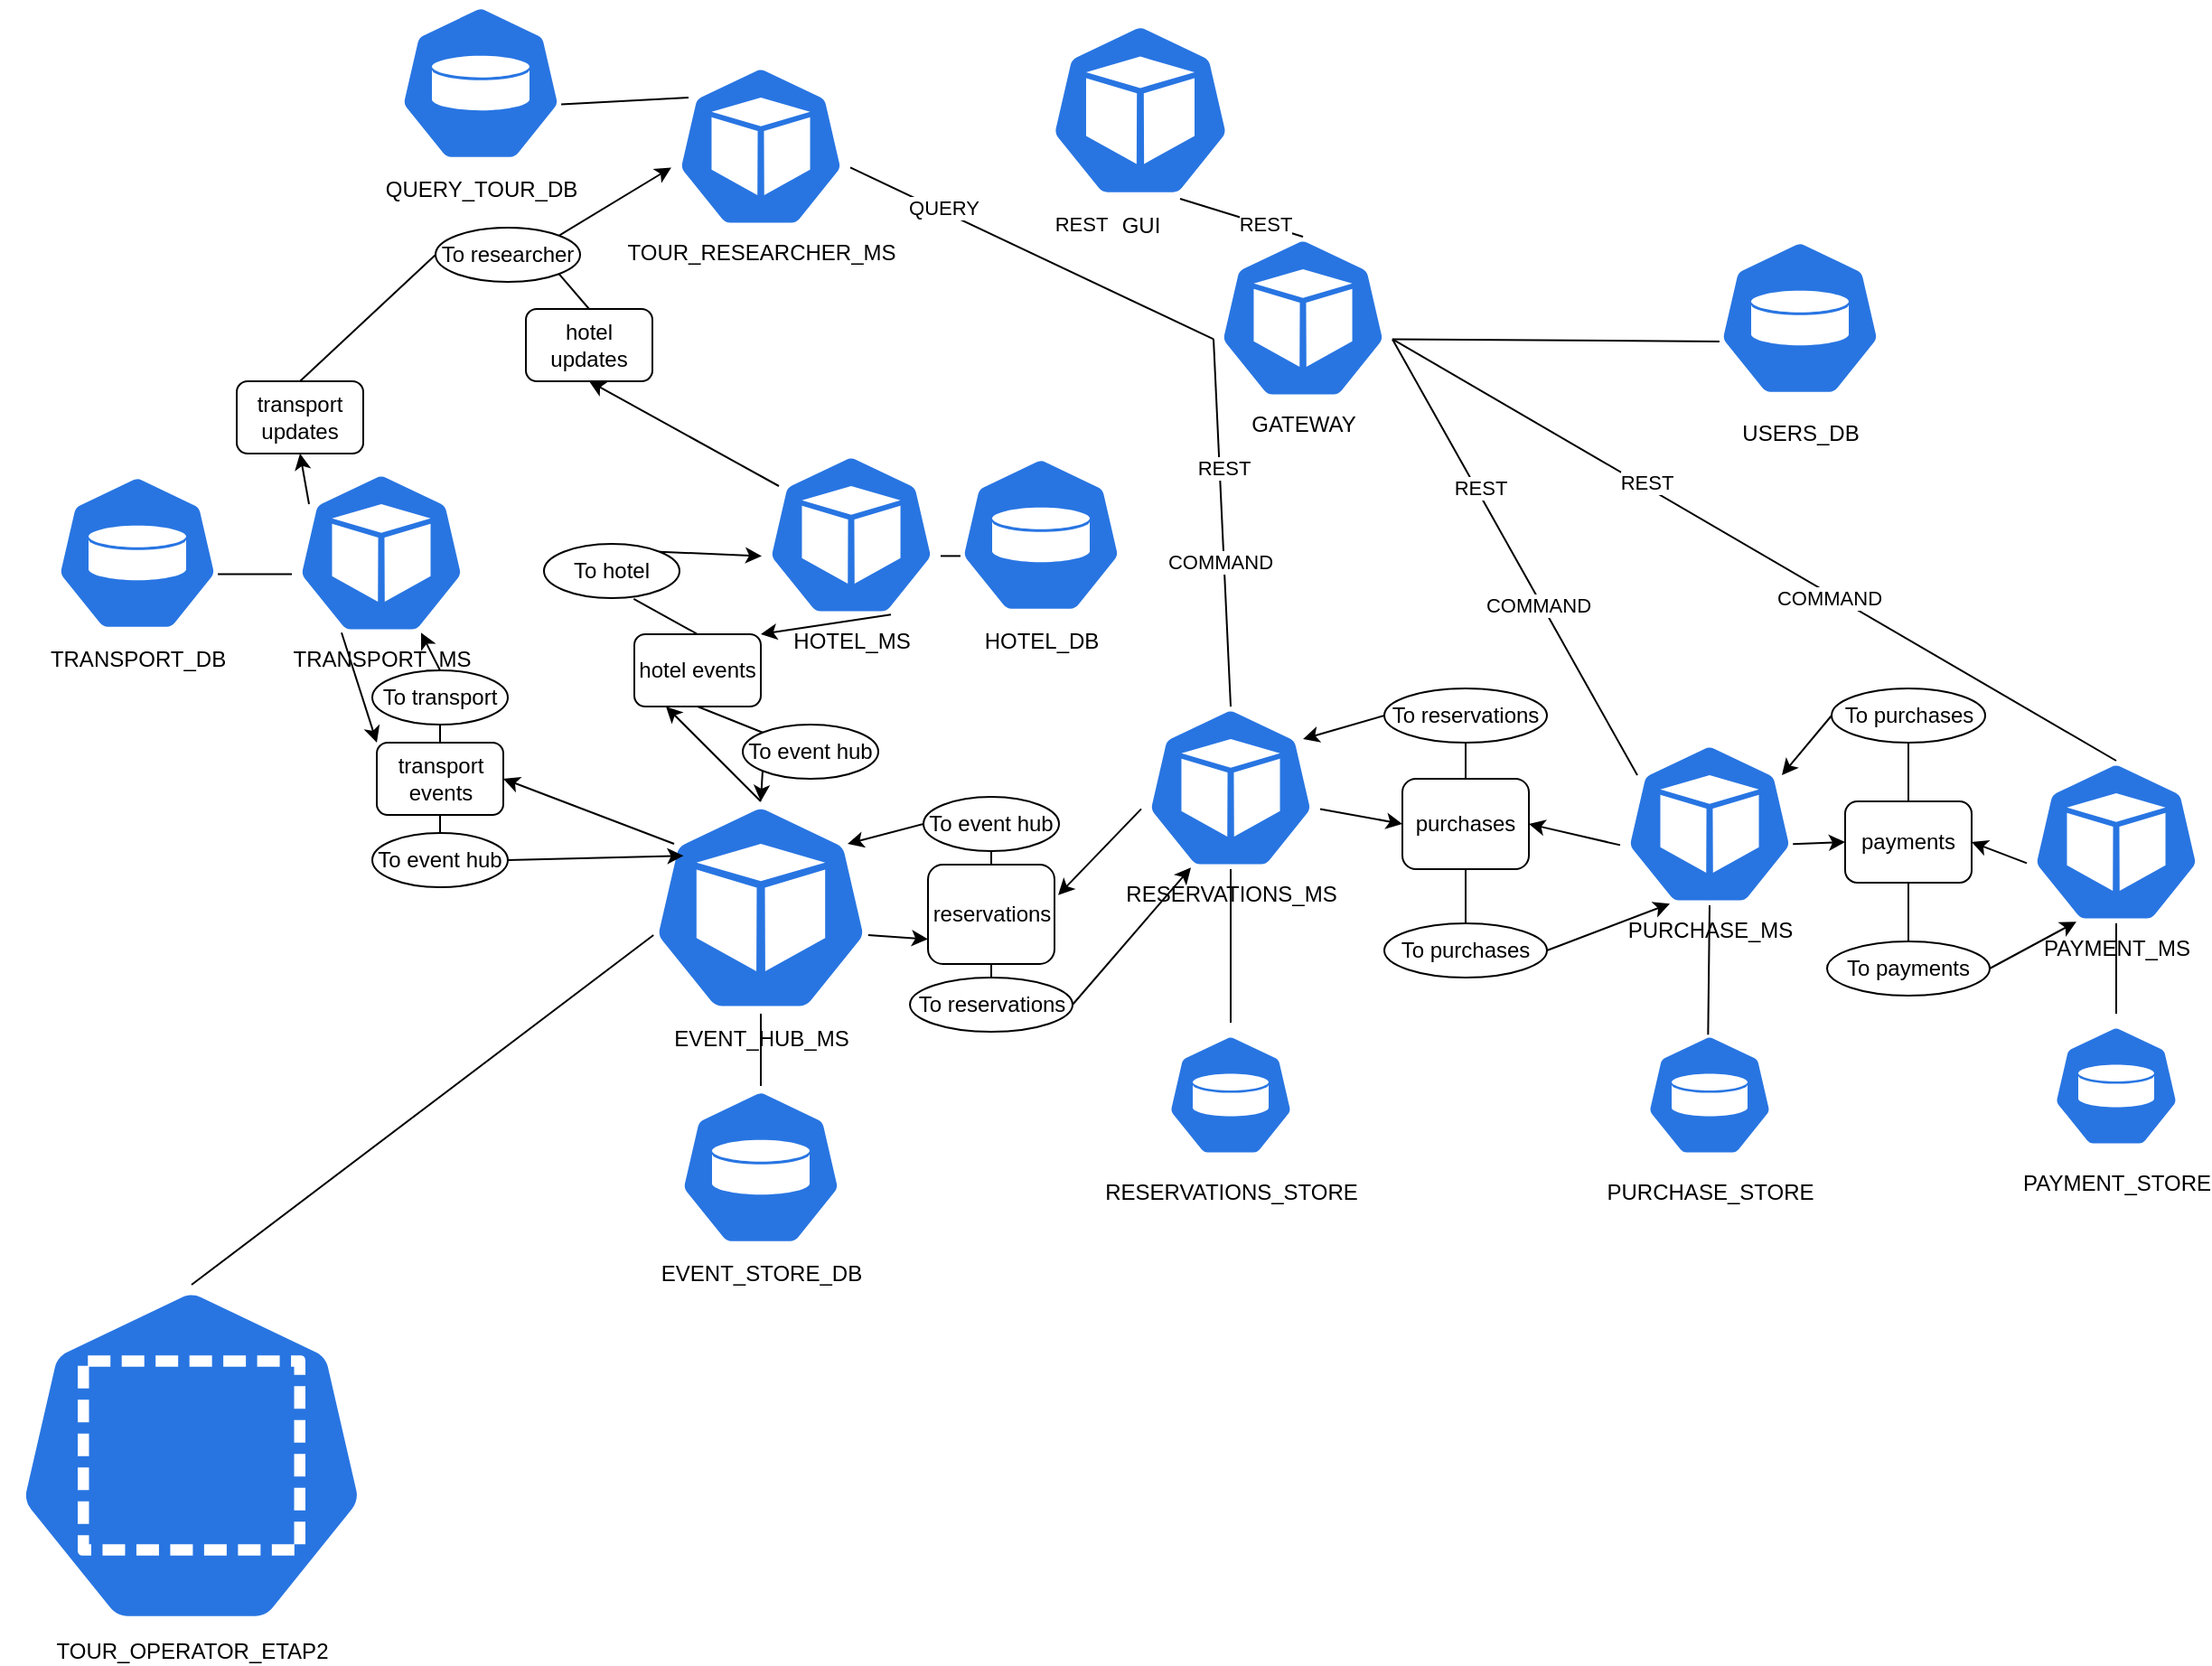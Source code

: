 <mxfile version="21.2.0" type="github">
  <diagram name="Strona-1" id="pwhX5YmpFsH434d6XmRk">
    <mxGraphModel dx="1980" dy="638" grid="1" gridSize="10" guides="1" tooltips="1" connect="1" arrows="1" fold="1" page="1" pageScale="1" pageWidth="827" pageHeight="1169" math="0" shadow="0">
      <root>
        <mxCell id="0" />
        <mxCell id="1" parent="0" />
        <mxCell id="PPfD1d-eacRNkn9ozQ0L-1" value="USERS_DB" style="sketch=0;html=1;dashed=0;whitespace=wrap;fillColor=#2875E2;strokeColor=#ffffff;points=[[0.005,0.63,0],[0.1,0.2,0],[0.9,0.2,0],[0.5,0,0],[0.995,0.63,0],[0.72,0.99,0],[0.5,1,0],[0.28,0.99,0]];verticalLabelPosition=bottom;align=center;verticalAlign=top;shape=mxgraph.kubernetes.icon;prIcon=pv" parent="1" vertex="1">
          <mxGeometry x="470" y="235" width="90" height="100" as="geometry" />
        </mxCell>
        <mxCell id="PPfD1d-eacRNkn9ozQ0L-2" value="GATEWAY" style="sketch=0;html=1;dashed=0;whitespace=wrap;fillColor=#2875E2;strokeColor=#ffffff;points=[[0.005,0.63,0],[0.1,0.2,0],[0.9,0.2,0],[0.5,0,0],[0.995,0.63,0],[0.72,0.99,0],[0.5,1,0],[0.28,0.99,0]];verticalLabelPosition=bottom;align=center;verticalAlign=top;shape=mxgraph.kubernetes.icon;prIcon=pod" parent="1" vertex="1">
          <mxGeometry x="190" y="240" width="100" height="90" as="geometry" />
        </mxCell>
        <mxCell id="PPfD1d-eacRNkn9ozQ0L-3" value="" style="endArrow=none;html=1;rounded=0;exitX=0.5;exitY=0;exitDx=0;exitDy=0;exitPerimeter=0;entryX=0.72;entryY=0.99;entryDx=0;entryDy=0;entryPerimeter=0;" parent="1" source="PPfD1d-eacRNkn9ozQ0L-2" target="PPfD1d-eacRNkn9ozQ0L-14" edge="1">
          <mxGeometry width="50" height="50" relative="1" as="geometry">
            <mxPoint x="460" y="720" as="sourcePoint" />
            <mxPoint x="359.5" y="453" as="targetPoint" />
          </mxGeometry>
        </mxCell>
        <mxCell id="PPfD1d-eacRNkn9ozQ0L-4" value="REST" style="edgeLabel;html=1;align=center;verticalAlign=middle;resizable=0;points=[];" parent="PPfD1d-eacRNkn9ozQ0L-3" vertex="1" connectable="0">
          <mxGeometry x="-0.352" y="-1" relative="1" as="geometry">
            <mxPoint as="offset" />
          </mxGeometry>
        </mxCell>
        <mxCell id="PPfD1d-eacRNkn9ozQ0L-5" value="" style="endArrow=none;html=1;rounded=0;exitX=0.005;exitY=0.63;exitDx=0;exitDy=0;exitPerimeter=0;entryX=0.995;entryY=0.63;entryDx=0;entryDy=0;entryPerimeter=0;" parent="1" source="PPfD1d-eacRNkn9ozQ0L-1" target="PPfD1d-eacRNkn9ozQ0L-2" edge="1">
          <mxGeometry width="50" height="50" relative="1" as="geometry">
            <mxPoint x="370" y="679.13" as="sourcePoint" />
            <mxPoint x="420" y="619.13" as="targetPoint" />
          </mxGeometry>
        </mxCell>
        <mxCell id="PPfD1d-eacRNkn9ozQ0L-6" value="RESERVATIONS_MS" style="sketch=0;html=1;dashed=0;whitespace=wrap;fillColor=#2875E2;strokeColor=#ffffff;points=[[0.005,0.63,0],[0.1,0.2,0],[0.9,0.2,0],[0.5,0,0],[0.995,0.63,0],[0.72,0.99,0],[0.5,1,0],[0.28,0.99,0]];verticalLabelPosition=bottom;align=center;verticalAlign=top;shape=mxgraph.kubernetes.icon;prIcon=pod" parent="1" vertex="1">
          <mxGeometry x="150" y="500" width="100" height="90" as="geometry" />
        </mxCell>
        <mxCell id="PPfD1d-eacRNkn9ozQ0L-7" value="" style="endArrow=none;html=1;rounded=0;exitX=0.995;exitY=0.63;exitDx=0;exitDy=0;exitPerimeter=0;entryX=0.005;entryY=0.63;entryDx=0;entryDy=0;entryPerimeter=0;" parent="1" source="PPfD1d-eacRNkn9ozQ0L-13" target="PPfD1d-eacRNkn9ozQ0L-2" edge="1">
          <mxGeometry width="50" height="50" relative="1" as="geometry">
            <mxPoint x="415" y="685" as="sourcePoint" />
            <mxPoint x="226" y="428" as="targetPoint" />
            <Array as="points" />
          </mxGeometry>
        </mxCell>
        <mxCell id="PPfD1d-eacRNkn9ozQ0L-8" value="REST" style="edgeLabel;html=1;align=center;verticalAlign=middle;resizable=0;points=[];" parent="PPfD1d-eacRNkn9ozQ0L-7" vertex="1" connectable="0">
          <mxGeometry x="-0.099" y="1" relative="1" as="geometry">
            <mxPoint x="36" y="-11" as="offset" />
          </mxGeometry>
        </mxCell>
        <mxCell id="PPfD1d-eacRNkn9ozQ0L-9" value="QUERY" style="edgeLabel;html=1;align=center;verticalAlign=middle;resizable=0;points=[];" parent="PPfD1d-eacRNkn9ozQ0L-7" vertex="1" connectable="0">
          <mxGeometry x="-0.497" y="2" relative="1" as="geometry">
            <mxPoint as="offset" />
          </mxGeometry>
        </mxCell>
        <mxCell id="PPfD1d-eacRNkn9ozQ0L-10" value="" style="endArrow=none;html=1;rounded=0;exitX=0.5;exitY=0;exitDx=0;exitDy=0;exitPerimeter=0;entryX=0.005;entryY=0.63;entryDx=0;entryDy=0;entryPerimeter=0;" parent="1" source="PPfD1d-eacRNkn9ozQ0L-6" target="PPfD1d-eacRNkn9ozQ0L-2" edge="1">
          <mxGeometry width="50" height="50" relative="1" as="geometry">
            <mxPoint x="-65" y="805" as="sourcePoint" />
            <mxPoint x="150" y="330" as="targetPoint" />
          </mxGeometry>
        </mxCell>
        <mxCell id="PPfD1d-eacRNkn9ozQ0L-11" value="REST" style="edgeLabel;html=1;align=center;verticalAlign=middle;resizable=0;points=[];" parent="PPfD1d-eacRNkn9ozQ0L-10" vertex="1" connectable="0">
          <mxGeometry x="0.303" y="-3" relative="1" as="geometry">
            <mxPoint x="-1" as="offset" />
          </mxGeometry>
        </mxCell>
        <mxCell id="PPfD1d-eacRNkn9ozQ0L-12" value="COMMAND" style="edgeLabel;html=1;align=center;verticalAlign=middle;resizable=0;points=[];" parent="PPfD1d-eacRNkn9ozQ0L-10" vertex="1" connectable="0">
          <mxGeometry x="-0.21" y="2" relative="1" as="geometry">
            <mxPoint as="offset" />
          </mxGeometry>
        </mxCell>
        <mxCell id="PPfD1d-eacRNkn9ozQ0L-13" value="TOUR_RESEARCHER_MS" style="sketch=0;html=1;dashed=0;whitespace=wrap;fillColor=#2875E2;strokeColor=#ffffff;points=[[0.005,0.63,0],[0.1,0.2,0],[0.9,0.2,0],[0.5,0,0],[0.995,0.63,0],[0.72,0.99,0],[0.5,1,0],[0.28,0.99,0]];verticalLabelPosition=bottom;align=center;verticalAlign=top;shape=mxgraph.kubernetes.icon;prIcon=pod" parent="1" vertex="1">
          <mxGeometry x="-110" y="145" width="100" height="90" as="geometry" />
        </mxCell>
        <mxCell id="PPfD1d-eacRNkn9ozQ0L-14" value="GUI" style="sketch=0;html=1;dashed=0;whitespace=wrap;fillColor=#2875E2;strokeColor=#ffffff;points=[[0.005,0.63,0],[0.1,0.2,0],[0.9,0.2,0],[0.5,0,0],[0.995,0.63,0],[0.72,0.99,0],[0.5,1,0],[0.28,0.99,0]];verticalLabelPosition=bottom;align=center;verticalAlign=top;shape=mxgraph.kubernetes.icon;prIcon=pod" parent="1" vertex="1">
          <mxGeometry x="100" y="120" width="100" height="100" as="geometry" />
        </mxCell>
        <mxCell id="PPfD1d-eacRNkn9ozQ0L-15" value="QUERY_TOUR_DB" style="sketch=0;html=1;dashed=0;whitespace=wrap;fillColor=#2875E2;strokeColor=#ffffff;points=[[0.005,0.63,0],[0.1,0.2,0],[0.9,0.2,0],[0.5,0,0],[0.995,0.63,0],[0.72,0.99,0],[0.5,1,0],[0.28,0.99,0]];verticalLabelPosition=bottom;align=center;verticalAlign=top;shape=mxgraph.kubernetes.icon;prIcon=pv" parent="1" vertex="1">
          <mxGeometry x="-260" y="110" width="90" height="90" as="geometry" />
        </mxCell>
        <mxCell id="PPfD1d-eacRNkn9ozQ0L-16" value="" style="endArrow=none;html=1;rounded=0;exitX=0.995;exitY=0.63;exitDx=0;exitDy=0;exitPerimeter=0;entryX=0.1;entryY=0.2;entryDx=0;entryDy=0;entryPerimeter=0;" parent="1" source="PPfD1d-eacRNkn9ozQ0L-15" target="PPfD1d-eacRNkn9ozQ0L-13" edge="1">
          <mxGeometry width="50" height="50" relative="1" as="geometry">
            <mxPoint x="-35" y="450" as="sourcePoint" />
            <mxPoint x="15" y="400" as="targetPoint" />
          </mxGeometry>
        </mxCell>
        <mxCell id="PPfD1d-eacRNkn9ozQ0L-17" value="EVENT_STORE_DB" style="sketch=0;html=1;dashed=0;whitespace=wrap;fillColor=#2875E2;strokeColor=#ffffff;points=[[0.005,0.63,0],[0.1,0.2,0],[0.9,0.2,0],[0.5,0,0],[0.995,0.63,0],[0.72,0.99,0],[0.5,1,0],[0.28,0.99,0]];verticalLabelPosition=bottom;align=center;verticalAlign=top;shape=mxgraph.kubernetes.icon;prIcon=pv" parent="1" vertex="1">
          <mxGeometry x="-105" y="710" width="90" height="90" as="geometry" />
        </mxCell>
        <mxCell id="PPfD1d-eacRNkn9ozQ0L-18" value="PURCHASE_MS" style="sketch=0;html=1;dashed=0;whitespace=wrap;fillColor=#2875E2;strokeColor=#ffffff;points=[[0.005,0.63,0],[0.1,0.2,0],[0.9,0.2,0],[0.5,0,0],[0.995,0.63,0],[0.72,0.99,0],[0.5,1,0],[0.28,0.99,0]];verticalLabelPosition=bottom;align=center;verticalAlign=top;shape=mxgraph.kubernetes.icon;prIcon=pod" parent="1" vertex="1">
          <mxGeometry x="415" y="520" width="100" height="90" as="geometry" />
        </mxCell>
        <mxCell id="PPfD1d-eacRNkn9ozQ0L-19" value="PAYMENT_MS" style="sketch=0;html=1;dashed=0;whitespace=wrap;fillColor=#2875E2;strokeColor=#ffffff;points=[[0.005,0.63,0],[0.1,0.2,0],[0.9,0.2,0],[0.5,0,0],[0.995,0.63,0],[0.72,0.99,0],[0.5,1,0],[0.28,0.99,0]];verticalLabelPosition=bottom;align=center;verticalAlign=top;shape=mxgraph.kubernetes.icon;prIcon=pod" parent="1" vertex="1">
          <mxGeometry x="640" y="530" width="100" height="90" as="geometry" />
        </mxCell>
        <mxCell id="PPfD1d-eacRNkn9ozQ0L-20" value="" style="endArrow=none;html=1;rounded=0;entryX=0.995;entryY=0.63;entryDx=0;entryDy=0;entryPerimeter=0;exitX=0.1;exitY=0.2;exitDx=0;exitDy=0;exitPerimeter=0;" parent="1" source="PPfD1d-eacRNkn9ozQ0L-18" target="PPfD1d-eacRNkn9ozQ0L-2" edge="1">
          <mxGeometry width="50" height="50" relative="1" as="geometry">
            <mxPoint x="126" y="470" as="sourcePoint" />
            <mxPoint x="124" y="329" as="targetPoint" />
          </mxGeometry>
        </mxCell>
        <mxCell id="PPfD1d-eacRNkn9ozQ0L-21" value="REST" style="edgeLabel;html=1;align=center;verticalAlign=middle;resizable=0;points=[];" parent="PPfD1d-eacRNkn9ozQ0L-20" vertex="1" connectable="0">
          <mxGeometry x="0.303" y="-3" relative="1" as="geometry">
            <mxPoint x="-1" as="offset" />
          </mxGeometry>
        </mxCell>
        <mxCell id="PPfD1d-eacRNkn9ozQ0L-22" value="COMMAND" style="edgeLabel;html=1;align=center;verticalAlign=middle;resizable=0;points=[];" parent="PPfD1d-eacRNkn9ozQ0L-20" vertex="1" connectable="0">
          <mxGeometry x="-0.21" y="2" relative="1" as="geometry">
            <mxPoint as="offset" />
          </mxGeometry>
        </mxCell>
        <mxCell id="PPfD1d-eacRNkn9ozQ0L-23" value="" style="endArrow=none;html=1;rounded=0;exitX=0.5;exitY=0;exitDx=0;exitDy=0;exitPerimeter=0;entryX=0.995;entryY=0.63;entryDx=0;entryDy=0;entryPerimeter=0;" parent="1" source="PPfD1d-eacRNkn9ozQ0L-19" target="PPfD1d-eacRNkn9ozQ0L-2" edge="1">
          <mxGeometry width="50" height="50" relative="1" as="geometry">
            <mxPoint x="258" y="470" as="sourcePoint" />
            <mxPoint x="330" y="310" as="targetPoint" />
          </mxGeometry>
        </mxCell>
        <mxCell id="PPfD1d-eacRNkn9ozQ0L-24" value="REST" style="edgeLabel;html=1;align=center;verticalAlign=middle;resizable=0;points=[];" parent="PPfD1d-eacRNkn9ozQ0L-23" vertex="1" connectable="0">
          <mxGeometry x="0.303" y="-3" relative="1" as="geometry">
            <mxPoint x="-1" as="offset" />
          </mxGeometry>
        </mxCell>
        <mxCell id="PPfD1d-eacRNkn9ozQ0L-25" value="COMMAND" style="edgeLabel;html=1;align=center;verticalAlign=middle;resizable=0;points=[];" parent="PPfD1d-eacRNkn9ozQ0L-23" vertex="1" connectable="0">
          <mxGeometry x="-0.21" y="2" relative="1" as="geometry">
            <mxPoint as="offset" />
          </mxGeometry>
        </mxCell>
        <mxCell id="PPfD1d-eacRNkn9ozQ0L-26" value="EVENT_HUB_MS" style="sketch=0;html=1;dashed=0;whitespace=wrap;fillColor=#2875E2;strokeColor=#ffffff;points=[[0.005,0.63,0],[0.1,0.2,0],[0.9,0.2,0],[0.5,0,0],[0.995,0.63,0],[0.72,0.99,0],[0.5,1,0],[0.28,0.99,0]];verticalLabelPosition=bottom;align=center;verticalAlign=top;shape=mxgraph.kubernetes.icon;prIcon=pod" parent="1" vertex="1">
          <mxGeometry x="-120" y="552.5" width="120" height="117.5" as="geometry" />
        </mxCell>
        <mxCell id="PPfD1d-eacRNkn9ozQ0L-27" value="PAYMENT_STORE" style="sketch=0;html=1;dashed=0;whitespace=wrap;fillColor=#2875E2;strokeColor=#ffffff;points=[[0.005,0.63,0],[0.1,0.2,0],[0.9,0.2,0],[0.5,0,0],[0.995,0.63,0],[0.72,0.99,0],[0.5,1,0],[0.28,0.99,0]];verticalLabelPosition=bottom;align=center;verticalAlign=top;shape=mxgraph.kubernetes.icon;prIcon=pv" parent="1" vertex="1">
          <mxGeometry x="655" y="670" width="70" height="80" as="geometry" />
        </mxCell>
        <mxCell id="PPfD1d-eacRNkn9ozQ0L-28" value="PURCHASE_STORE" style="sketch=0;html=1;dashed=0;whitespace=wrap;fillColor=#2875E2;strokeColor=#ffffff;points=[[0.005,0.63,0],[0.1,0.2,0],[0.9,0.2,0],[0.5,0,0],[0.995,0.63,0],[0.72,0.99,0],[0.5,1,0],[0.28,0.99,0]];verticalLabelPosition=bottom;align=center;verticalAlign=top;shape=mxgraph.kubernetes.icon;prIcon=pv" parent="1" vertex="1">
          <mxGeometry x="430" y="675" width="70" height="80" as="geometry" />
        </mxCell>
        <mxCell id="PPfD1d-eacRNkn9ozQ0L-29" value="RESERVATIONS_STORE" style="sketch=0;html=1;dashed=0;whitespace=wrap;fillColor=#2875E2;strokeColor=#ffffff;points=[[0.005,0.63,0],[0.1,0.2,0],[0.9,0.2,0],[0.5,0,0],[0.995,0.63,0],[0.72,0.99,0],[0.5,1,0],[0.28,0.99,0]];verticalLabelPosition=bottom;align=center;verticalAlign=top;shape=mxgraph.kubernetes.icon;prIcon=pv" parent="1" vertex="1">
          <mxGeometry x="165" y="675" width="70" height="80" as="geometry" />
        </mxCell>
        <mxCell id="PPfD1d-eacRNkn9ozQ0L-30" value="" style="endArrow=none;html=1;rounded=0;entryX=0.5;entryY=0;entryDx=0;entryDy=0;entryPerimeter=0;exitX=0.5;exitY=1;exitDx=0;exitDy=0;exitPerimeter=0;" parent="1" source="PPfD1d-eacRNkn9ozQ0L-26" target="PPfD1d-eacRNkn9ozQ0L-17" edge="1">
          <mxGeometry width="50" height="50" relative="1" as="geometry">
            <mxPoint x="-40" y="500" as="sourcePoint" />
            <mxPoint x="-240" y="530" as="targetPoint" />
          </mxGeometry>
        </mxCell>
        <mxCell id="PPfD1d-eacRNkn9ozQ0L-31" value="TOUR_OPERATOR_ETAP2" style="sketch=0;html=1;dashed=0;whitespace=wrap;fillColor=#2875E2;strokeColor=#ffffff;points=[[0.005,0.63,0],[0.1,0.2,0],[0.9,0.2,0],[0.5,0,0],[0.995,0.63,0],[0.72,0.99,0],[0.5,1,0],[0.28,0.99,0]];verticalLabelPosition=bottom;align=center;verticalAlign=top;shape=mxgraph.kubernetes.icon;prIcon=ns" parent="1" vertex="1">
          <mxGeometry x="-480" y="820" width="210" height="189" as="geometry" />
        </mxCell>
        <mxCell id="PPfD1d-eacRNkn9ozQ0L-32" value="" style="endArrow=none;html=1;rounded=0;entryX=0.005;entryY=0.63;entryDx=0;entryDy=0;entryPerimeter=0;exitX=0.5;exitY=0;exitDx=0;exitDy=0;exitPerimeter=0;" parent="1" source="PPfD1d-eacRNkn9ozQ0L-31" target="PPfD1d-eacRNkn9ozQ0L-26" edge="1">
          <mxGeometry width="50" height="50" relative="1" as="geometry">
            <mxPoint x="-343" y="640" as="sourcePoint" />
            <mxPoint x="-293" y="590" as="targetPoint" />
          </mxGeometry>
        </mxCell>
        <mxCell id="PPfD1d-eacRNkn9ozQ0L-33" value="" style="endArrow=none;html=1;rounded=0;exitX=0.5;exitY=0;exitDx=0;exitDy=0;exitPerimeter=0;entryX=0.5;entryY=1;entryDx=0;entryDy=0;entryPerimeter=0;" parent="1" source="PPfD1d-eacRNkn9ozQ0L-29" target="PPfD1d-eacRNkn9ozQ0L-6" edge="1">
          <mxGeometry width="50" height="50" relative="1" as="geometry">
            <mxPoint x="270" y="670" as="sourcePoint" />
            <mxPoint x="320" y="620" as="targetPoint" />
          </mxGeometry>
        </mxCell>
        <mxCell id="PPfD1d-eacRNkn9ozQ0L-34" value="" style="endArrow=none;html=1;rounded=0;exitX=0.488;exitY=0.083;exitDx=0;exitDy=0;exitPerimeter=0;entryX=0.5;entryY=1;entryDx=0;entryDy=0;entryPerimeter=0;" parent="1" source="PPfD1d-eacRNkn9ozQ0L-28" target="PPfD1d-eacRNkn9ozQ0L-18" edge="1">
          <mxGeometry width="50" height="50" relative="1" as="geometry">
            <mxPoint x="400" y="792.5" as="sourcePoint" />
            <mxPoint x="400" y="667.5" as="targetPoint" />
          </mxGeometry>
        </mxCell>
        <mxCell id="PPfD1d-eacRNkn9ozQ0L-35" value="" style="endArrow=none;html=1;rounded=0;exitX=0.5;exitY=0;exitDx=0;exitDy=0;exitPerimeter=0;entryX=0.5;entryY=1;entryDx=0;entryDy=0;entryPerimeter=0;" parent="1" source="PPfD1d-eacRNkn9ozQ0L-27" target="PPfD1d-eacRNkn9ozQ0L-19" edge="1">
          <mxGeometry width="50" height="50" relative="1" as="geometry">
            <mxPoint x="624" y="770" as="sourcePoint" />
            <mxPoint x="620" y="633" as="targetPoint" />
          </mxGeometry>
        </mxCell>
        <mxCell id="PPfD1d-eacRNkn9ozQ0L-36" value="reservations" style="rounded=1;whiteSpace=wrap;html=1;" parent="1" vertex="1">
          <mxGeometry x="32.5" y="587.5" width="70" height="55" as="geometry" />
        </mxCell>
        <mxCell id="PPfD1d-eacRNkn9ozQ0L-37" value="To event hub" style="ellipse;whiteSpace=wrap;html=1;" parent="1" vertex="1">
          <mxGeometry x="30" y="550" width="75" height="30" as="geometry" />
        </mxCell>
        <mxCell id="PPfD1d-eacRNkn9ozQ0L-38" value="To reservations" style="ellipse;whiteSpace=wrap;html=1;" parent="1" vertex="1">
          <mxGeometry x="22.5" y="650" width="90" height="30" as="geometry" />
        </mxCell>
        <mxCell id="PPfD1d-eacRNkn9ozQ0L-39" value="" style="endArrow=classic;html=1;rounded=0;exitX=0.005;exitY=0.63;exitDx=0;exitDy=0;exitPerimeter=0;entryX=1.029;entryY=0.307;entryDx=0;entryDy=0;entryPerimeter=0;" parent="1" source="PPfD1d-eacRNkn9ozQ0L-6" target="PPfD1d-eacRNkn9ozQ0L-36" edge="1">
          <mxGeometry width="50" height="50" relative="1" as="geometry">
            <mxPoint x="70" y="715" as="sourcePoint" />
            <mxPoint x="120" y="665" as="targetPoint" />
          </mxGeometry>
        </mxCell>
        <mxCell id="PPfD1d-eacRNkn9ozQ0L-40" value="" style="endArrow=classic;html=1;rounded=0;exitX=1;exitY=0.5;exitDx=0;exitDy=0;entryX=0.28;entryY=0.99;entryDx=0;entryDy=0;entryPerimeter=0;" parent="1" source="PPfD1d-eacRNkn9ozQ0L-38" target="PPfD1d-eacRNkn9ozQ0L-6" edge="1">
          <mxGeometry width="50" height="50" relative="1" as="geometry">
            <mxPoint x="260" y="590" as="sourcePoint" />
            <mxPoint x="310" y="540" as="targetPoint" />
          </mxGeometry>
        </mxCell>
        <mxCell id="PPfD1d-eacRNkn9ozQ0L-41" value="" style="endArrow=classic;html=1;rounded=0;exitX=0.995;exitY=0.63;exitDx=0;exitDy=0;exitPerimeter=0;entryX=0;entryY=0.75;entryDx=0;entryDy=0;" parent="1" source="PPfD1d-eacRNkn9ozQ0L-26" target="PPfD1d-eacRNkn9ozQ0L-36" edge="1">
          <mxGeometry width="50" height="50" relative="1" as="geometry">
            <mxPoint x="8" y="618" as="sourcePoint" />
            <mxPoint x="-40" y="650" as="targetPoint" />
          </mxGeometry>
        </mxCell>
        <mxCell id="PPfD1d-eacRNkn9ozQ0L-42" value="" style="endArrow=classic;html=1;rounded=0;exitX=0;exitY=0.5;exitDx=0;exitDy=0;entryX=0.9;entryY=0.2;entryDx=0;entryDy=0;entryPerimeter=0;" parent="1" source="PPfD1d-eacRNkn9ozQ0L-37" target="PPfD1d-eacRNkn9ozQ0L-26" edge="1">
          <mxGeometry width="50" height="50" relative="1" as="geometry">
            <mxPoint x="-10" y="622" as="sourcePoint" />
            <mxPoint x="30" y="630" as="targetPoint" />
          </mxGeometry>
        </mxCell>
        <mxCell id="PPfD1d-eacRNkn9ozQ0L-43" value="purchases&lt;br&gt;" style="rounded=1;whiteSpace=wrap;html=1;" parent="1" vertex="1">
          <mxGeometry x="295" y="540" width="70" height="50" as="geometry" />
        </mxCell>
        <mxCell id="PPfD1d-eacRNkn9ozQ0L-44" value="To purchases" style="ellipse;whiteSpace=wrap;html=1;" parent="1" vertex="1">
          <mxGeometry x="285" y="620" width="90" height="30" as="geometry" />
        </mxCell>
        <mxCell id="PPfD1d-eacRNkn9ozQ0L-45" value="To reservations" style="ellipse;whiteSpace=wrap;html=1;" parent="1" vertex="1">
          <mxGeometry x="285" y="490" width="90" height="30" as="geometry" />
        </mxCell>
        <mxCell id="PPfD1d-eacRNkn9ozQ0L-46" value="" style="endArrow=classic;html=1;rounded=0;exitX=0.005;exitY=0.63;exitDx=0;exitDy=0;entryX=1;entryY=0.5;entryDx=0;entryDy=0;exitPerimeter=0;" parent="1" source="PPfD1d-eacRNkn9ozQ0L-18" target="PPfD1d-eacRNkn9ozQ0L-43" edge="1">
          <mxGeometry width="50" height="50" relative="1" as="geometry">
            <mxPoint x="330" y="716" as="sourcePoint" />
            <mxPoint x="388" y="660" as="targetPoint" />
          </mxGeometry>
        </mxCell>
        <mxCell id="PPfD1d-eacRNkn9ozQ0L-47" value="" style="endArrow=classic;html=1;rounded=0;exitX=0.995;exitY=0.63;exitDx=0;exitDy=0;entryX=0;entryY=0.5;entryDx=0;entryDy=0;exitPerimeter=0;" parent="1" source="PPfD1d-eacRNkn9ozQ0L-6" target="PPfD1d-eacRNkn9ozQ0L-43" edge="1">
          <mxGeometry width="50" height="50" relative="1" as="geometry">
            <mxPoint x="290" y="490" as="sourcePoint" />
            <mxPoint x="239" y="483" as="targetPoint" />
          </mxGeometry>
        </mxCell>
        <mxCell id="PPfD1d-eacRNkn9ozQ0L-48" value="" style="endArrow=classic;html=1;rounded=0;exitX=1;exitY=0.5;exitDx=0;exitDy=0;entryX=0.28;entryY=0.99;entryDx=0;entryDy=0;entryPerimeter=0;" parent="1" source="PPfD1d-eacRNkn9ozQ0L-44" target="PPfD1d-eacRNkn9ozQ0L-18" edge="1">
          <mxGeometry width="50" height="50" relative="1" as="geometry">
            <mxPoint x="290" y="688.5" as="sourcePoint" />
            <mxPoint x="335" y="701.5" as="targetPoint" />
          </mxGeometry>
        </mxCell>
        <mxCell id="PPfD1d-eacRNkn9ozQ0L-49" value="" style="endArrow=classic;html=1;rounded=0;exitX=0;exitY=0.5;exitDx=0;exitDy=0;entryX=0.9;entryY=0.2;entryDx=0;entryDy=0;entryPerimeter=0;" parent="1" source="PPfD1d-eacRNkn9ozQ0L-45" target="PPfD1d-eacRNkn9ozQ0L-6" edge="1">
          <mxGeometry width="50" height="50" relative="1" as="geometry">
            <mxPoint x="245" y="477" as="sourcePoint" />
            <mxPoint x="290" y="490" as="targetPoint" />
          </mxGeometry>
        </mxCell>
        <mxCell id="PPfD1d-eacRNkn9ozQ0L-50" value="payments" style="rounded=1;whiteSpace=wrap;html=1;" parent="1" vertex="1">
          <mxGeometry x="540" y="552.5" width="70" height="45" as="geometry" />
        </mxCell>
        <mxCell id="PPfD1d-eacRNkn9ozQ0L-51" value="To purchases" style="ellipse;whiteSpace=wrap;html=1;" parent="1" vertex="1">
          <mxGeometry x="532.5" y="490" width="85" height="30" as="geometry" />
        </mxCell>
        <mxCell id="PPfD1d-eacRNkn9ozQ0L-52" value="To payments" style="ellipse;whiteSpace=wrap;html=1;" parent="1" vertex="1">
          <mxGeometry x="530" y="630" width="90" height="30" as="geometry" />
        </mxCell>
        <mxCell id="PPfD1d-eacRNkn9ozQ0L-53" value="" style="endArrow=none;html=1;rounded=0;entryX=0.5;entryY=1;entryDx=0;entryDy=0;exitX=0.5;exitY=0;exitDx=0;exitDy=0;" parent="1" source="PPfD1d-eacRNkn9ozQ0L-44" target="PPfD1d-eacRNkn9ozQ0L-43" edge="1">
          <mxGeometry width="50" height="50" relative="1" as="geometry">
            <mxPoint x="280" y="770" as="sourcePoint" />
            <mxPoint x="330" y="720" as="targetPoint" />
          </mxGeometry>
        </mxCell>
        <mxCell id="PPfD1d-eacRNkn9ozQ0L-54" value="" style="endArrow=none;html=1;rounded=0;entryX=0.5;entryY=1;entryDx=0;entryDy=0;exitX=0.5;exitY=0;exitDx=0;exitDy=0;" parent="1" source="PPfD1d-eacRNkn9ozQ0L-43" target="PPfD1d-eacRNkn9ozQ0L-45" edge="1">
          <mxGeometry width="50" height="50" relative="1" as="geometry">
            <mxPoint x="300" y="755" as="sourcePoint" />
            <mxPoint x="300" y="685" as="targetPoint" />
          </mxGeometry>
        </mxCell>
        <mxCell id="PPfD1d-eacRNkn9ozQ0L-55" value="" style="endArrow=none;html=1;rounded=0;entryX=0.5;entryY=1;entryDx=0;entryDy=0;exitX=0.5;exitY=0;exitDx=0;exitDy=0;" parent="1" source="PPfD1d-eacRNkn9ozQ0L-36" target="PPfD1d-eacRNkn9ozQ0L-37" edge="1">
          <mxGeometry width="50" height="50" relative="1" as="geometry">
            <mxPoint x="340" y="647.5" as="sourcePoint" />
            <mxPoint x="340" y="637.5" as="targetPoint" />
          </mxGeometry>
        </mxCell>
        <mxCell id="PPfD1d-eacRNkn9ozQ0L-56" value="" style="endArrow=none;html=1;rounded=0;entryX=0.5;entryY=1;entryDx=0;entryDy=0;exitX=0.5;exitY=0;exitDx=0;exitDy=0;" parent="1" source="PPfD1d-eacRNkn9ozQ0L-38" target="PPfD1d-eacRNkn9ozQ0L-36" edge="1">
          <mxGeometry width="50" height="50" relative="1" as="geometry">
            <mxPoint x="85" y="552.5" as="sourcePoint" />
            <mxPoint x="85" y="537.5" as="targetPoint" />
          </mxGeometry>
        </mxCell>
        <mxCell id="PPfD1d-eacRNkn9ozQ0L-57" value="" style="endArrow=none;html=1;rounded=0;entryX=0.5;entryY=1;entryDx=0;entryDy=0;exitX=0.5;exitY=0;exitDx=0;exitDy=0;" parent="1" source="PPfD1d-eacRNkn9ozQ0L-52" target="PPfD1d-eacRNkn9ozQ0L-50" edge="1">
          <mxGeometry width="50" height="50" relative="1" as="geometry">
            <mxPoint x="85" y="640" as="sourcePoint" />
            <mxPoint x="85" y="615" as="targetPoint" />
          </mxGeometry>
        </mxCell>
        <mxCell id="PPfD1d-eacRNkn9ozQ0L-58" value="" style="endArrow=none;html=1;rounded=0;entryX=0.5;entryY=1;entryDx=0;entryDy=0;exitX=0.5;exitY=0;exitDx=0;exitDy=0;" parent="1" source="PPfD1d-eacRNkn9ozQ0L-50" target="PPfD1d-eacRNkn9ozQ0L-51" edge="1">
          <mxGeometry width="50" height="50" relative="1" as="geometry">
            <mxPoint x="585" y="640" as="sourcePoint" />
            <mxPoint x="585" y="625" as="targetPoint" />
          </mxGeometry>
        </mxCell>
        <mxCell id="PPfD1d-eacRNkn9ozQ0L-59" value="" style="endArrow=classic;html=1;rounded=0;exitX=0.005;exitY=0.63;exitDx=0;exitDy=0;entryX=1;entryY=0.5;entryDx=0;entryDy=0;exitPerimeter=0;" parent="1" source="PPfD1d-eacRNkn9ozQ0L-19" target="PPfD1d-eacRNkn9ozQ0L-50" edge="1">
          <mxGeometry width="50" height="50" relative="1" as="geometry">
            <mxPoint x="547" y="746" as="sourcePoint" />
            <mxPoint x="605" y="690" as="targetPoint" />
          </mxGeometry>
        </mxCell>
        <mxCell id="PPfD1d-eacRNkn9ozQ0L-60" value="" style="endArrow=classic;html=1;rounded=0;exitX=0.961;exitY=0.624;exitDx=0;exitDy=0;entryX=0;entryY=0.5;entryDx=0;entryDy=0;exitPerimeter=0;" parent="1" source="PPfD1d-eacRNkn9ozQ0L-18" target="PPfD1d-eacRNkn9ozQ0L-50" edge="1">
          <mxGeometry width="50" height="50" relative="1" as="geometry">
            <mxPoint x="641" y="630" as="sourcePoint" />
            <mxPoint x="610" y="618" as="targetPoint" />
          </mxGeometry>
        </mxCell>
        <mxCell id="PPfD1d-eacRNkn9ozQ0L-61" value="" style="endArrow=classic;html=1;rounded=0;exitX=0;exitY=0.5;exitDx=0;exitDy=0;entryX=0.9;entryY=0.2;entryDx=0;entryDy=0;entryPerimeter=0;" parent="1" source="PPfD1d-eacRNkn9ozQ0L-51" target="PPfD1d-eacRNkn9ozQ0L-18" edge="1">
          <mxGeometry width="50" height="50" relative="1" as="geometry">
            <mxPoint x="469" y="471" as="sourcePoint" />
            <mxPoint x="498" y="470" as="targetPoint" />
          </mxGeometry>
        </mxCell>
        <mxCell id="PPfD1d-eacRNkn9ozQ0L-62" value="" style="endArrow=classic;html=1;rounded=0;exitX=1;exitY=0.5;exitDx=0;exitDy=0;entryX=0.28;entryY=0.99;entryDx=0;entryDy=0;entryPerimeter=0;" parent="1" source="PPfD1d-eacRNkn9ozQ0L-52" target="PPfD1d-eacRNkn9ozQ0L-19" edge="1">
          <mxGeometry width="50" height="50" relative="1" as="geometry">
            <mxPoint x="608" y="707" as="sourcePoint" />
            <mxPoint x="580" y="740" as="targetPoint" />
          </mxGeometry>
        </mxCell>
        <mxCell id="m88Dj_LSwLrsLGL2aCAR-1" value="TRANSPORT_MS" style="sketch=0;html=1;dashed=0;whitespace=wrap;fillColor=#2875E2;strokeColor=#ffffff;points=[[0.005,0.63,0],[0.1,0.2,0],[0.9,0.2,0],[0.5,0,0],[0.995,0.63,0],[0.72,0.99,0],[0.5,1,0],[0.28,0.99,0]];verticalLabelPosition=bottom;align=center;verticalAlign=top;shape=mxgraph.kubernetes.icon;prIcon=pod" vertex="1" parent="1">
          <mxGeometry x="-320" y="370" width="100" height="90" as="geometry" />
        </mxCell>
        <mxCell id="m88Dj_LSwLrsLGL2aCAR-2" value="HOTEL_MS" style="sketch=0;html=1;dashed=0;whitespace=wrap;fillColor=#2875E2;strokeColor=#ffffff;points=[[0.005,0.63,0],[0.1,0.2,0],[0.9,0.2,0],[0.5,0,0],[0.995,0.63,0],[0.72,0.99,0],[0.5,1,0],[0.28,0.99,0]];verticalLabelPosition=bottom;align=center;verticalAlign=top;shape=mxgraph.kubernetes.icon;prIcon=pod" vertex="1" parent="1">
          <mxGeometry x="-60" y="360" width="100" height="90" as="geometry" />
        </mxCell>
        <mxCell id="m88Dj_LSwLrsLGL2aCAR-3" value="transport updates" style="rounded=1;whiteSpace=wrap;html=1;" vertex="1" parent="1">
          <mxGeometry x="-350" y="320" width="70" height="40" as="geometry" />
        </mxCell>
        <mxCell id="m88Dj_LSwLrsLGL2aCAR-4" value="To researcher" style="ellipse;whiteSpace=wrap;html=1;" vertex="1" parent="1">
          <mxGeometry x="-240" y="235" width="80" height="30" as="geometry" />
        </mxCell>
        <mxCell id="m88Dj_LSwLrsLGL2aCAR-5" value="" style="endArrow=classic;html=1;rounded=0;exitX=0.1;exitY=0.2;exitDx=0;exitDy=0;exitPerimeter=0;entryX=0.5;entryY=1;entryDx=0;entryDy=0;" edge="1" parent="1" source="m88Dj_LSwLrsLGL2aCAR-1" target="m88Dj_LSwLrsLGL2aCAR-3">
          <mxGeometry width="50" height="50" relative="1" as="geometry">
            <mxPoint x="-310" y="523" as="sourcePoint" />
            <mxPoint x="-280" y="530" as="targetPoint" />
          </mxGeometry>
        </mxCell>
        <mxCell id="m88Dj_LSwLrsLGL2aCAR-6" value="" style="endArrow=none;html=1;rounded=0;entryX=0.5;entryY=0;entryDx=0;entryDy=0;exitX=0;exitY=0.5;exitDx=0;exitDy=0;" edge="1" parent="1" source="m88Dj_LSwLrsLGL2aCAR-4" target="m88Dj_LSwLrsLGL2aCAR-3">
          <mxGeometry width="50" height="50" relative="1" as="geometry">
            <mxPoint x="-476" y="310" as="sourcePoint" />
            <mxPoint x="-413" y="490" as="targetPoint" />
          </mxGeometry>
        </mxCell>
        <mxCell id="m88Dj_LSwLrsLGL2aCAR-7" value="" style="endArrow=classic;html=1;rounded=0;exitX=1;exitY=0;exitDx=0;exitDy=0;entryX=0.005;entryY=0.63;entryDx=0;entryDy=0;entryPerimeter=0;" edge="1" parent="1" source="m88Dj_LSwLrsLGL2aCAR-4" target="PPfD1d-eacRNkn9ozQ0L-13">
          <mxGeometry width="50" height="50" relative="1" as="geometry">
            <mxPoint x="-205" y="335" as="sourcePoint" />
            <mxPoint x="-210" y="307" as="targetPoint" />
          </mxGeometry>
        </mxCell>
        <mxCell id="m88Dj_LSwLrsLGL2aCAR-8" value="hotel updates" style="rounded=1;whiteSpace=wrap;html=1;" vertex="1" parent="1">
          <mxGeometry x="-190" y="280" width="70" height="40" as="geometry" />
        </mxCell>
        <mxCell id="m88Dj_LSwLrsLGL2aCAR-9" value="" style="endArrow=classic;html=1;rounded=0;exitX=0.1;exitY=0.2;exitDx=0;exitDy=0;exitPerimeter=0;entryX=0.5;entryY=1;entryDx=0;entryDy=0;" edge="1" parent="1" source="m88Dj_LSwLrsLGL2aCAR-2" target="m88Dj_LSwLrsLGL2aCAR-8">
          <mxGeometry width="50" height="50" relative="1" as="geometry">
            <mxPoint x="-300" y="398" as="sourcePoint" />
            <mxPoint x="-305" y="370" as="targetPoint" />
          </mxGeometry>
        </mxCell>
        <mxCell id="m88Dj_LSwLrsLGL2aCAR-11" value="" style="endArrow=none;html=1;rounded=0;entryX=0.5;entryY=0;entryDx=0;entryDy=0;exitX=1;exitY=1;exitDx=0;exitDy=0;" edge="1" parent="1" source="m88Dj_LSwLrsLGL2aCAR-4" target="m88Dj_LSwLrsLGL2aCAR-8">
          <mxGeometry width="50" height="50" relative="1" as="geometry">
            <mxPoint x="-225" y="290" as="sourcePoint" />
            <mxPoint x="-230" y="320" as="targetPoint" />
          </mxGeometry>
        </mxCell>
        <mxCell id="m88Dj_LSwLrsLGL2aCAR-12" value="HOTEL_DB" style="sketch=0;html=1;dashed=0;whitespace=wrap;fillColor=#2875E2;strokeColor=#ffffff;points=[[0.005,0.63,0],[0.1,0.2,0],[0.9,0.2,0],[0.5,0,0],[0.995,0.63,0],[0.72,0.99,0],[0.5,1,0],[0.28,0.99,0]];verticalLabelPosition=bottom;align=center;verticalAlign=top;shape=mxgraph.kubernetes.icon;prIcon=pv" vertex="1" parent="1">
          <mxGeometry x="50" y="360" width="90" height="90" as="geometry" />
        </mxCell>
        <mxCell id="m88Dj_LSwLrsLGL2aCAR-13" value="TRANSPORT_DB" style="sketch=0;html=1;dashed=0;whitespace=wrap;fillColor=#2875E2;strokeColor=#ffffff;points=[[0.005,0.63,0],[0.1,0.2,0],[0.9,0.2,0],[0.5,0,0],[0.995,0.63,0],[0.72,0.99,0],[0.5,1,0],[0.28,0.99,0]];verticalLabelPosition=bottom;align=center;verticalAlign=top;shape=mxgraph.kubernetes.icon;prIcon=pv" vertex="1" parent="1">
          <mxGeometry x="-450" y="370" width="90" height="90" as="geometry" />
        </mxCell>
        <mxCell id="m88Dj_LSwLrsLGL2aCAR-14" value="" style="endArrow=none;html=1;rounded=0;entryX=0.005;entryY=0.63;entryDx=0;entryDy=0;entryPerimeter=0;exitX=0.995;exitY=0.63;exitDx=0;exitDy=0;exitPerimeter=0;" edge="1" parent="1" source="m88Dj_LSwLrsLGL2aCAR-13" target="m88Dj_LSwLrsLGL2aCAR-1">
          <mxGeometry width="50" height="50" relative="1" as="geometry">
            <mxPoint x="-370" y="540" as="sourcePoint" />
            <mxPoint x="-320" y="490" as="targetPoint" />
          </mxGeometry>
        </mxCell>
        <mxCell id="m88Dj_LSwLrsLGL2aCAR-15" value="" style="endArrow=none;html=1;rounded=0;entryX=0.005;entryY=0.63;entryDx=0;entryDy=0;entryPerimeter=0;exitX=0.995;exitY=0.63;exitDx=0;exitDy=0;exitPerimeter=0;" edge="1" parent="1" source="m88Dj_LSwLrsLGL2aCAR-2" target="m88Dj_LSwLrsLGL2aCAR-12">
          <mxGeometry width="50" height="50" relative="1" as="geometry">
            <mxPoint x="-50" y="470" as="sourcePoint" />
            <mxPoint y="420" as="targetPoint" />
          </mxGeometry>
        </mxCell>
        <mxCell id="m88Dj_LSwLrsLGL2aCAR-16" value="transport events" style="rounded=1;whiteSpace=wrap;html=1;" vertex="1" parent="1">
          <mxGeometry x="-272.5" y="520" width="70" height="40" as="geometry" />
        </mxCell>
        <mxCell id="m88Dj_LSwLrsLGL2aCAR-17" value="hotel events" style="rounded=1;whiteSpace=wrap;html=1;" vertex="1" parent="1">
          <mxGeometry x="-130" y="460" width="70" height="40" as="geometry" />
        </mxCell>
        <mxCell id="m88Dj_LSwLrsLGL2aCAR-18" value="" style="endArrow=classic;html=1;rounded=0;exitX=0.1;exitY=0.2;exitDx=0;exitDy=0;exitPerimeter=0;entryX=1;entryY=0.5;entryDx=0;entryDy=0;" edge="1" parent="1" source="PPfD1d-eacRNkn9ozQ0L-26" target="m88Dj_LSwLrsLGL2aCAR-16">
          <mxGeometry width="50" height="50" relative="1" as="geometry">
            <mxPoint x="-23" y="655" as="sourcePoint" />
            <mxPoint x="30" y="630" as="targetPoint" />
          </mxGeometry>
        </mxCell>
        <mxCell id="m88Dj_LSwLrsLGL2aCAR-20" value="To transport" style="ellipse;whiteSpace=wrap;html=1;" vertex="1" parent="1">
          <mxGeometry x="-275" y="480" width="75" height="30" as="geometry" />
        </mxCell>
        <mxCell id="m88Dj_LSwLrsLGL2aCAR-21" value="To hotel" style="ellipse;whiteSpace=wrap;html=1;" vertex="1" parent="1">
          <mxGeometry x="-180" y="410" width="75" height="30" as="geometry" />
        </mxCell>
        <mxCell id="m88Dj_LSwLrsLGL2aCAR-24" value="" style="endArrow=none;html=1;rounded=0;exitX=0.5;exitY=0;exitDx=0;exitDy=0;entryX=0.5;entryY=1;entryDx=0;entryDy=0;" edge="1" parent="1" source="m88Dj_LSwLrsLGL2aCAR-16" target="m88Dj_LSwLrsLGL2aCAR-20">
          <mxGeometry width="50" height="50" relative="1" as="geometry">
            <mxPoint x="130" y="510" as="sourcePoint" />
            <mxPoint x="180" y="460" as="targetPoint" />
          </mxGeometry>
        </mxCell>
        <mxCell id="m88Dj_LSwLrsLGL2aCAR-25" value="To event hub" style="ellipse;whiteSpace=wrap;html=1;" vertex="1" parent="1">
          <mxGeometry x="-275" y="570" width="75" height="30" as="geometry" />
        </mxCell>
        <mxCell id="m88Dj_LSwLrsLGL2aCAR-26" value="" style="endArrow=none;html=1;rounded=0;exitX=0.5;exitY=0;exitDx=0;exitDy=0;entryX=0.5;entryY=1;entryDx=0;entryDy=0;" edge="1" parent="1" source="m88Dj_LSwLrsLGL2aCAR-25" target="m88Dj_LSwLrsLGL2aCAR-16">
          <mxGeometry width="50" height="50" relative="1" as="geometry">
            <mxPoint x="-250" y="550" as="sourcePoint" />
            <mxPoint x="-265" y="550" as="targetPoint" />
          </mxGeometry>
        </mxCell>
        <mxCell id="m88Dj_LSwLrsLGL2aCAR-27" value="" style="endArrow=classic;html=1;rounded=0;exitX=0.5;exitY=0;exitDx=0;exitDy=0;entryX=0.72;entryY=0.99;entryDx=0;entryDy=0;entryPerimeter=0;" edge="1" parent="1" source="m88Dj_LSwLrsLGL2aCAR-20" target="m88Dj_LSwLrsLGL2aCAR-1">
          <mxGeometry width="50" height="50" relative="1" as="geometry">
            <mxPoint x="-165" y="460" as="sourcePoint" />
            <mxPoint x="-145" y="433" as="targetPoint" />
          </mxGeometry>
        </mxCell>
        <mxCell id="m88Dj_LSwLrsLGL2aCAR-28" value="" style="endArrow=classic;html=1;rounded=0;exitX=1;exitY=0.5;exitDx=0;exitDy=0;entryX=0.144;entryY=0.256;entryDx=0;entryDy=0;entryPerimeter=0;" edge="1" parent="1" source="m88Dj_LSwLrsLGL2aCAR-25" target="PPfD1d-eacRNkn9ozQ0L-26">
          <mxGeometry width="50" height="50" relative="1" as="geometry">
            <mxPoint x="-200" y="466" as="sourcePoint" />
            <mxPoint x="-180" y="400" as="targetPoint" />
          </mxGeometry>
        </mxCell>
        <mxCell id="m88Dj_LSwLrsLGL2aCAR-30" value="To event hub" style="ellipse;whiteSpace=wrap;html=1;" vertex="1" parent="1">
          <mxGeometry x="-70" y="510" width="75" height="30" as="geometry" />
        </mxCell>
        <mxCell id="m88Dj_LSwLrsLGL2aCAR-31" value="" style="endArrow=none;html=1;rounded=0;exitX=0;exitY=0;exitDx=0;exitDy=0;entryX=0.5;entryY=1;entryDx=0;entryDy=0;" edge="1" parent="1" source="m88Dj_LSwLrsLGL2aCAR-30" target="m88Dj_LSwLrsLGL2aCAR-17">
          <mxGeometry width="50" height="50" relative="1" as="geometry">
            <mxPoint x="-10" y="530" as="sourcePoint" />
            <mxPoint x="40" y="480" as="targetPoint" />
          </mxGeometry>
        </mxCell>
        <mxCell id="m88Dj_LSwLrsLGL2aCAR-32" value="" style="endArrow=classic;html=1;rounded=0;exitX=0;exitY=1;exitDx=0;exitDy=0;entryX=0.5;entryY=0;entryDx=0;entryDy=0;entryPerimeter=0;" edge="1" parent="1" source="m88Dj_LSwLrsLGL2aCAR-30" target="PPfD1d-eacRNkn9ozQ0L-26">
          <mxGeometry width="50" height="50" relative="1" as="geometry">
            <mxPoint x="50" y="507" as="sourcePoint" />
            <mxPoint x="-10" y="540" as="targetPoint" />
          </mxGeometry>
        </mxCell>
        <mxCell id="m88Dj_LSwLrsLGL2aCAR-33" value="" style="endArrow=classic;html=1;rounded=0;entryX=0.25;entryY=1;entryDx=0;entryDy=0;exitX=0.5;exitY=0;exitDx=0;exitDy=0;exitPerimeter=0;" edge="1" parent="1" source="PPfD1d-eacRNkn9ozQ0L-26" target="m88Dj_LSwLrsLGL2aCAR-17">
          <mxGeometry width="50" height="50" relative="1" as="geometry">
            <mxPoint x="-110" y="520" as="sourcePoint" />
            <mxPoint x="-150" y="533" as="targetPoint" />
          </mxGeometry>
        </mxCell>
        <mxCell id="m88Dj_LSwLrsLGL2aCAR-34" value="" style="endArrow=none;html=1;rounded=0;exitX=0.5;exitY=0;exitDx=0;exitDy=0;entryX=0.662;entryY=1.014;entryDx=0;entryDy=0;entryPerimeter=0;" edge="1" parent="1" source="m88Dj_LSwLrsLGL2aCAR-17" target="m88Dj_LSwLrsLGL2aCAR-21">
          <mxGeometry width="50" height="50" relative="1" as="geometry">
            <mxPoint x="-154" y="510" as="sourcePoint" />
            <mxPoint x="-190" y="496" as="targetPoint" />
          </mxGeometry>
        </mxCell>
        <mxCell id="m88Dj_LSwLrsLGL2aCAR-35" value="" style="endArrow=classic;html=1;rounded=0;entryX=0;entryY=0;entryDx=0;entryDy=0;exitX=0.28;exitY=0.99;exitDx=0;exitDy=0;exitPerimeter=0;" edge="1" parent="1" source="m88Dj_LSwLrsLGL2aCAR-1" target="m88Dj_LSwLrsLGL2aCAR-16">
          <mxGeometry width="50" height="50" relative="1" as="geometry">
            <mxPoint x="-332" y="538" as="sourcePoint" />
            <mxPoint x="-390" y="537" as="targetPoint" />
          </mxGeometry>
        </mxCell>
        <mxCell id="m88Dj_LSwLrsLGL2aCAR-36" value="" style="endArrow=classic;html=1;rounded=0;entryX=1;entryY=0;entryDx=0;entryDy=0;exitX=0.72;exitY=0.99;exitDx=0;exitDy=0;exitPerimeter=0;" edge="1" parent="1" source="m88Dj_LSwLrsLGL2aCAR-2" target="m88Dj_LSwLrsLGL2aCAR-17">
          <mxGeometry width="50" height="50" relative="1" as="geometry">
            <mxPoint x="2.5" y="439" as="sourcePoint" />
            <mxPoint x="22.5" y="500" as="targetPoint" />
          </mxGeometry>
        </mxCell>
        <mxCell id="m88Dj_LSwLrsLGL2aCAR-37" value="" style="endArrow=classic;html=1;rounded=0;entryX=0.005;entryY=0.63;entryDx=0;entryDy=0;exitX=1;exitY=0;exitDx=0;exitDy=0;entryPerimeter=0;" edge="1" parent="1" source="m88Dj_LSwLrsLGL2aCAR-21" target="m88Dj_LSwLrsLGL2aCAR-2">
          <mxGeometry width="50" height="50" relative="1" as="geometry">
            <mxPoint x="-168" y="369" as="sourcePoint" />
            <mxPoint x="-190" y="410" as="targetPoint" />
          </mxGeometry>
        </mxCell>
      </root>
    </mxGraphModel>
  </diagram>
</mxfile>
